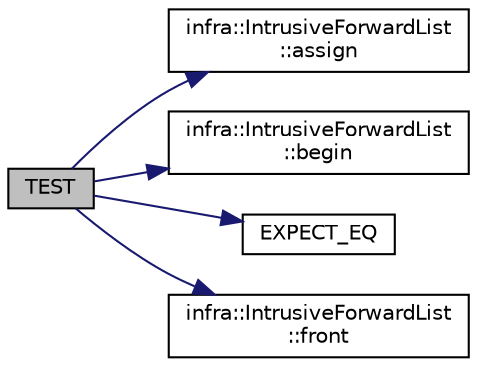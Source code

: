 digraph "TEST"
{
 // INTERACTIVE_SVG=YES
  edge [fontname="Helvetica",fontsize="10",labelfontname="Helvetica",labelfontsize="10"];
  node [fontname="Helvetica",fontsize="10",shape=record];
  rankdir="LR";
  Node50 [label="TEST",height=0.2,width=0.4,color="black", fillcolor="grey75", style="filled", fontcolor="black"];
  Node50 -> Node51 [color="midnightblue",fontsize="10",style="solid",fontname="Helvetica"];
  Node51 [label="infra::IntrusiveForwardList\l::assign",height=0.2,width=0.4,color="black", fillcolor="white", style="filled",URL="$d3/d66/classinfra_1_1_intrusive_forward_list.html#ac5ff71f62ef8aae958279f79a321420f"];
  Node50 -> Node52 [color="midnightblue",fontsize="10",style="solid",fontname="Helvetica"];
  Node52 [label="infra::IntrusiveForwardList\l::begin",height=0.2,width=0.4,color="black", fillcolor="white", style="filled",URL="$d3/d66/classinfra_1_1_intrusive_forward_list.html#a1e262644d93b6e76264eb8dac98edd37"];
  Node50 -> Node53 [color="midnightblue",fontsize="10",style="solid",fontname="Helvetica"];
  Node53 [label="EXPECT_EQ",height=0.2,width=0.4,color="black", fillcolor="white", style="filled",URL="$d6/def/_test_json_8cpp.html#a82745227e2f0a8edbb4ae630d88a8e86"];
  Node50 -> Node54 [color="midnightblue",fontsize="10",style="solid",fontname="Helvetica"];
  Node54 [label="infra::IntrusiveForwardList\l::front",height=0.2,width=0.4,color="black", fillcolor="white", style="filled",URL="$d3/d66/classinfra_1_1_intrusive_forward_list.html#ad1b4910b64aa444d2d33098edfec5fea"];
}

